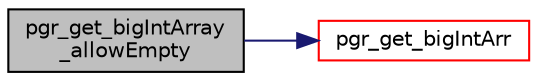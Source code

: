 digraph "pgr_get_bigIntArray_allowEmpty"
{
  edge [fontname="Helvetica",fontsize="10",labelfontname="Helvetica",labelfontsize="10"];
  node [fontname="Helvetica",fontsize="10",shape=record];
  rankdir="LR";
  Node11 [label="pgr_get_bigIntArray\l_allowEmpty",height=0.2,width=0.4,color="black", fillcolor="grey75", style="filled", fontcolor="black"];
  Node11 -> Node12 [color="midnightblue",fontsize="10",style="solid",fontname="Helvetica"];
  Node12 [label="pgr_get_bigIntArr",height=0.2,width=0.4,color="red", fillcolor="white", style="filled",URL="$arrays__input_8c.html#a1ef3cfe2908f32befdf4f1aabacd1d21",tooltip=" Function returns the values of input array by checking its overflow conditions. "];
}
